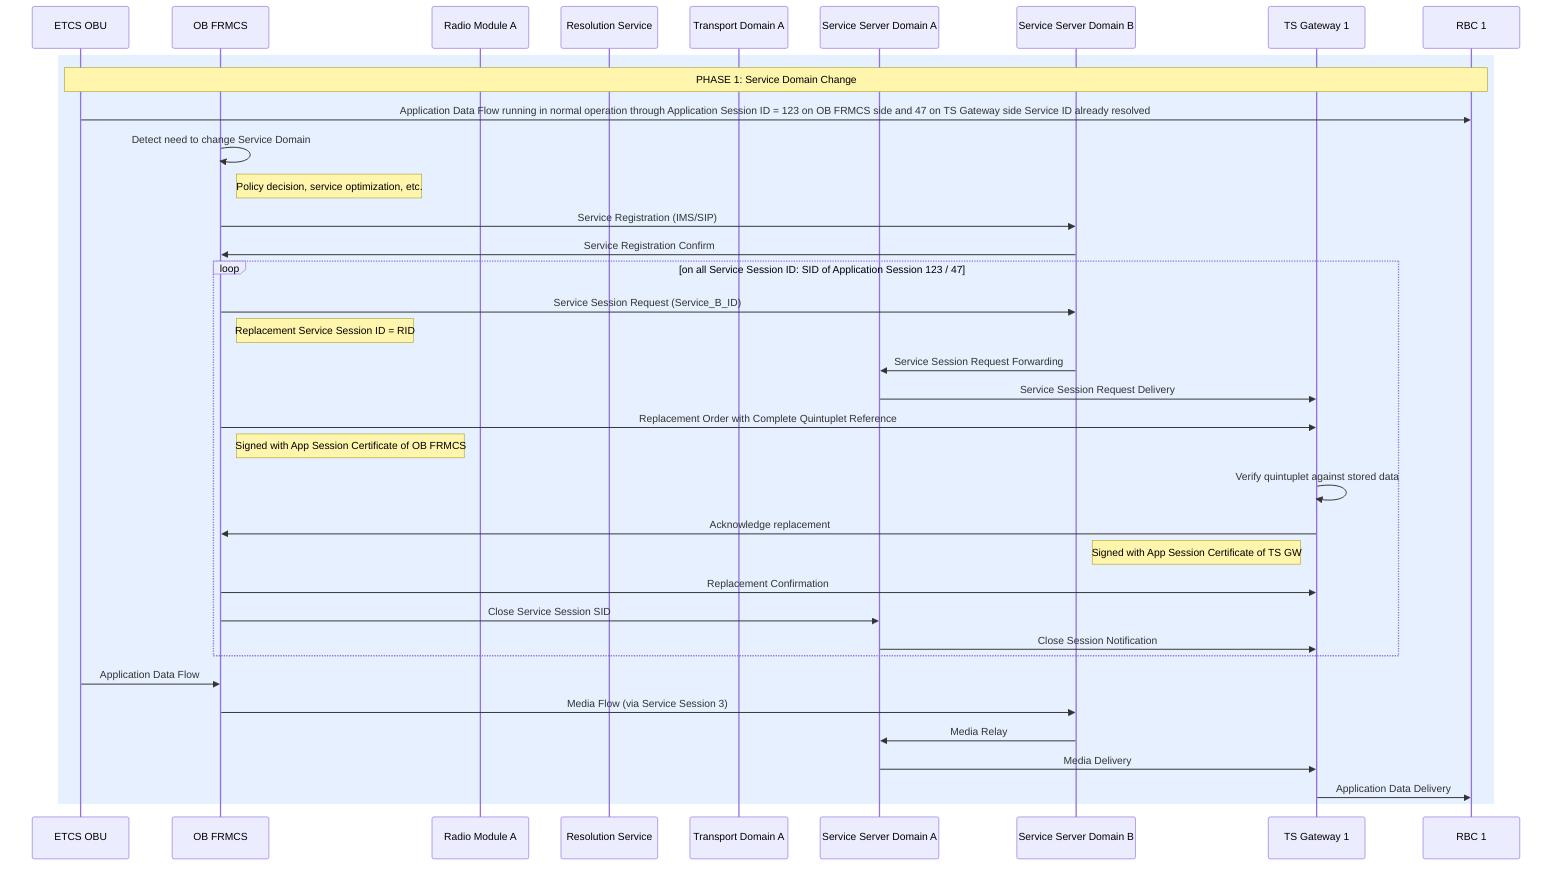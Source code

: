 sequenceDiagram
    participant App_A as ETCS OBU
    participant GW_A as OB FRMCS
    participant UE_A as Radio Module A
    participant RS as Resolution Service
    participant TD_A1 as Transport Domain A
    participant SD_A1 as Service Server Domain A
    participant SD_A2 as Service Server Domain B
    participant GW_B as TS Gateway 1
    participant App_B as RBC 1


    
        
    rect rgb(230, 240, 255)
        Note over App_A, App_B: PHASE 1: Service Domain Change
        %% Application Session Establishment
        App_A->>App_B: Application Data Flow running in normal operation through Application Session ID = 123 on OB FRMCS side and 47 on TS Gateway side Service ID already resolved
        %% Detection of Service Domain Change Need
        GW_A->>GW_A: Detect need to change Service Domain
        Note right of GW_A: Policy decision, service optimization, etc.
        %% Registration to New Service Domain
        GW_A->>SD_A2: Service Registration (IMS/SIP)
        SD_A2->>GW_A: Service Registration Confirm
        
        %% Establish Replacement Service Session
        loop on all Service Session ID: SID of Application Session 123 / 47
        GW_A->>SD_A2: Service Session Request (Service_B_ID)
        Note right of GW_A: Replacement Service Session ID = RID
        SD_A2->>SD_A1: Service Session Request Forwarding
        SD_A1->>GW_B: Service Session Request Delivery
                %% Authentication for Session Replacement
        GW_A->>GW_B: Replacement Order with Complete Quintuplet Reference
        Note right of GW_A: Signed with App Session Certificate of OB FRMCS
        GW_B->>GW_B: Verify quintuplet against stored data
        GW_B->>GW_A: Acknowledge replacement 
        Note left of GW_B: Signed with App Session Certificate of TS  GW
        GW_A->>GW_B: Replacement Confirmation
        %% Close Original Service Session
        GW_A->>SD_A1: Close Service Session SID
        SD_A1->>GW_B: Close Session Notification
        end
        %% Media Flow via New Service Session
        App_A->>GW_A: Application Data Flow
        GW_A->>SD_A2: Media Flow (via Service Session 3)
        SD_A2->>SD_A1: Media Relay
        SD_A1->>GW_B: Media Delivery
        GW_B->>App_B: Application Data Delivery
    end